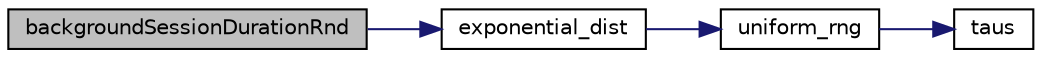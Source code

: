 digraph "backgroundSessionDurationRnd"
{
 // LATEX_PDF_SIZE
  edge [fontname="Helvetica",fontsize="10",labelfontname="Helvetica",labelfontsize="10"];
  node [fontname="Helvetica",fontsize="10",shape=record];
  rankdir="LR";
  Node1 [label="backgroundSessionDurationRnd",height=0.2,width=0.4,color="black", fillcolor="grey75", style="filled", fontcolor="black",tooltip=" "];
  Node1 -> Node2 [color="midnightblue",fontsize="10",style="solid",fontname="Helvetica"];
  Node2 [label="exponential_dist",height=0.2,width=0.4,color="black", fillcolor="white", style="filled",URL="$oml_8c.html#aa7b93c1af2503846f0d2c0380b9e6ac4",tooltip=" "];
  Node2 -> Node3 [color="midnightblue",fontsize="10",style="solid",fontname="Helvetica"];
  Node3 [label="uniform_rng",height=0.2,width=0.4,color="black", fillcolor="white", style="filled",URL="$oml_8c.html#a8451bb33f8030cc168c63d60812921f4",tooltip="generates uniform random number with algo: wichman_hill / random() / Taus"];
  Node3 -> Node4 [color="midnightblue",fontsize="10",style="solid",fontname="Helvetica"];
  Node4 [label="taus",height=0.2,width=0.4,color="black", fillcolor="white", style="filled",URL="$oml_8h.html#a362f00415eaebca7255f9c4d08bd9fd6",tooltip="compute random number"];
}

